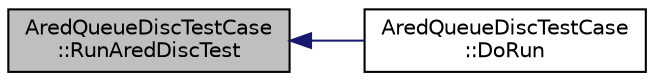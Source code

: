 digraph "AredQueueDiscTestCase::RunAredDiscTest"
{
  edge [fontname="Helvetica",fontsize="10",labelfontname="Helvetica",labelfontsize="10"];
  node [fontname="Helvetica",fontsize="10",shape=record];
  rankdir="LR";
  Node1 [label="AredQueueDiscTestCase\l::RunAredDiscTest",height=0.2,width=0.4,color="black", fillcolor="grey75", style="filled", fontcolor="black"];
  Node1 -> Node2 [dir="back",color="midnightblue",fontsize="10",style="solid"];
  Node2 [label="AredQueueDiscTestCase\l::DoRun",height=0.2,width=0.4,color="black", fillcolor="white", style="filled",URL="$da/d18/classAredQueueDiscTestCase.html#a195e997827d606a561c71b81aeecdcf3",tooltip="Implementation to actually run this TestCase. "];
}
